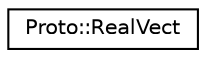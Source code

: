digraph "Graphical Class Hierarchy"
{
  edge [fontname="Helvetica",fontsize="10",labelfontname="Helvetica",labelfontsize="10"];
  node [fontname="Helvetica",fontsize="10",shape=record];
  rankdir="LR";
  Node0 [label="Proto::RealVect",height=0.2,width=0.4,color="black", fillcolor="white", style="filled",URL="$classProto_1_1RealVect.html",tooltip="A double vector in DIM-dimensional space. "];
}
